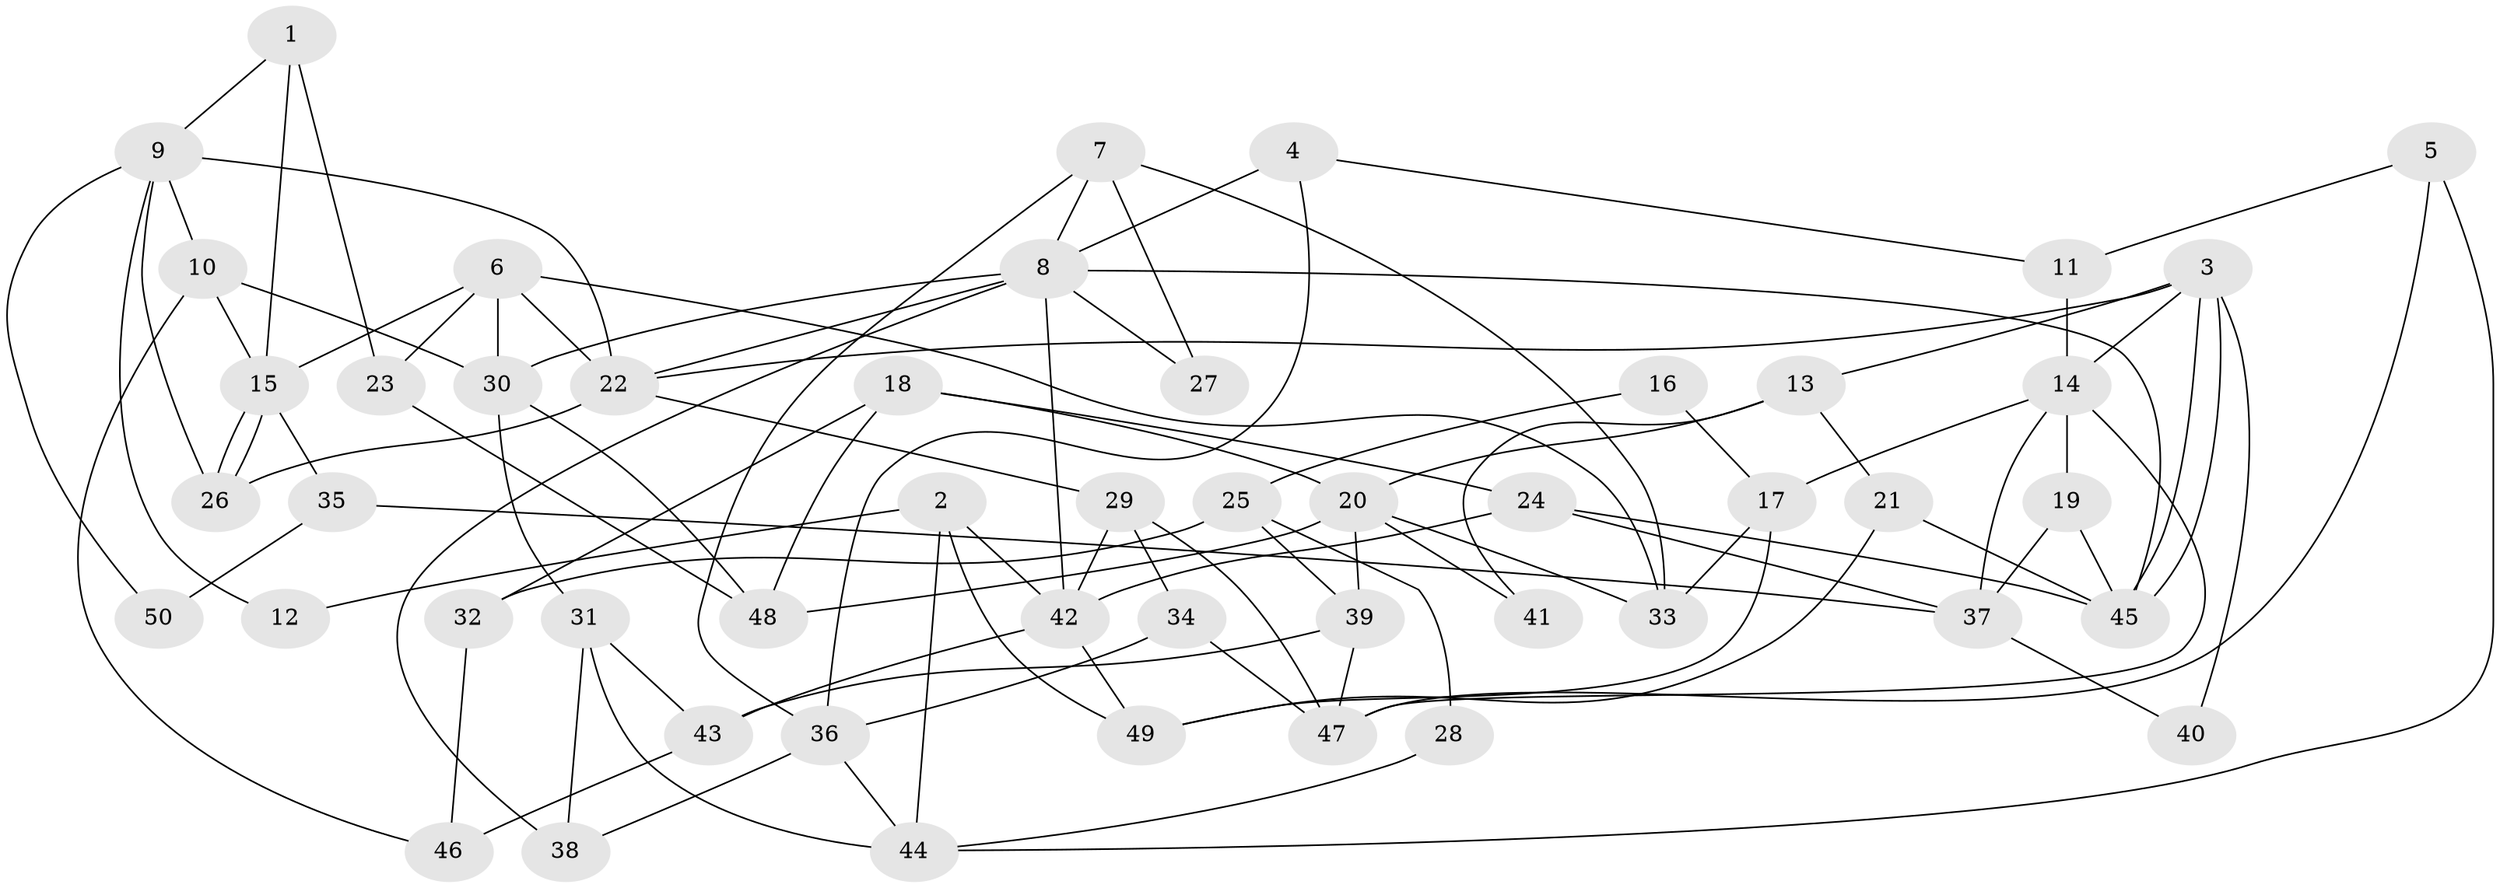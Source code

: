 // coarse degree distribution, {3: 0.14285714285714285, 7: 0.14285714285714285, 4: 0.21428571428571427, 6: 0.21428571428571427, 9: 0.07142857142857142, 2: 0.07142857142857142, 5: 0.14285714285714285}
// Generated by graph-tools (version 1.1) at 2025/52/02/27/25 19:52:07]
// undirected, 50 vertices, 100 edges
graph export_dot {
graph [start="1"]
  node [color=gray90,style=filled];
  1;
  2;
  3;
  4;
  5;
  6;
  7;
  8;
  9;
  10;
  11;
  12;
  13;
  14;
  15;
  16;
  17;
  18;
  19;
  20;
  21;
  22;
  23;
  24;
  25;
  26;
  27;
  28;
  29;
  30;
  31;
  32;
  33;
  34;
  35;
  36;
  37;
  38;
  39;
  40;
  41;
  42;
  43;
  44;
  45;
  46;
  47;
  48;
  49;
  50;
  1 -- 15;
  1 -- 9;
  1 -- 23;
  2 -- 44;
  2 -- 49;
  2 -- 12;
  2 -- 42;
  3 -- 45;
  3 -- 45;
  3 -- 22;
  3 -- 13;
  3 -- 14;
  3 -- 40;
  4 -- 8;
  4 -- 11;
  4 -- 36;
  5 -- 47;
  5 -- 44;
  5 -- 11;
  6 -- 30;
  6 -- 15;
  6 -- 22;
  6 -- 23;
  6 -- 33;
  7 -- 36;
  7 -- 8;
  7 -- 27;
  7 -- 33;
  8 -- 42;
  8 -- 45;
  8 -- 22;
  8 -- 27;
  8 -- 30;
  8 -- 38;
  9 -- 26;
  9 -- 22;
  9 -- 10;
  9 -- 12;
  9 -- 50;
  10 -- 30;
  10 -- 15;
  10 -- 46;
  11 -- 14;
  13 -- 20;
  13 -- 21;
  13 -- 41;
  14 -- 47;
  14 -- 17;
  14 -- 19;
  14 -- 37;
  15 -- 26;
  15 -- 26;
  15 -- 35;
  16 -- 25;
  16 -- 17;
  17 -- 33;
  17 -- 49;
  18 -- 24;
  18 -- 20;
  18 -- 32;
  18 -- 48;
  19 -- 37;
  19 -- 45;
  20 -- 48;
  20 -- 33;
  20 -- 39;
  20 -- 41;
  21 -- 45;
  21 -- 49;
  22 -- 26;
  22 -- 29;
  23 -- 48;
  24 -- 42;
  24 -- 45;
  24 -- 37;
  25 -- 32;
  25 -- 39;
  25 -- 28;
  28 -- 44;
  29 -- 42;
  29 -- 34;
  29 -- 47;
  30 -- 48;
  30 -- 31;
  31 -- 43;
  31 -- 38;
  31 -- 44;
  32 -- 46;
  34 -- 36;
  34 -- 47;
  35 -- 37;
  35 -- 50;
  36 -- 38;
  36 -- 44;
  37 -- 40;
  39 -- 47;
  39 -- 43;
  42 -- 49;
  42 -- 43;
  43 -- 46;
}
